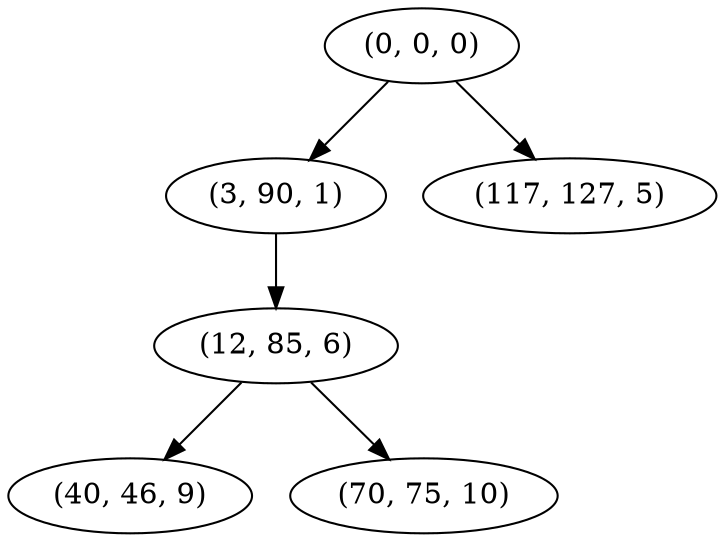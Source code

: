 digraph tree {
    "(0, 0, 0)";
    "(3, 90, 1)";
    "(12, 85, 6)";
    "(40, 46, 9)";
    "(70, 75, 10)";
    "(117, 127, 5)";
    "(0, 0, 0)" -> "(3, 90, 1)";
    "(0, 0, 0)" -> "(117, 127, 5)";
    "(3, 90, 1)" -> "(12, 85, 6)";
    "(12, 85, 6)" -> "(40, 46, 9)";
    "(12, 85, 6)" -> "(70, 75, 10)";
}
